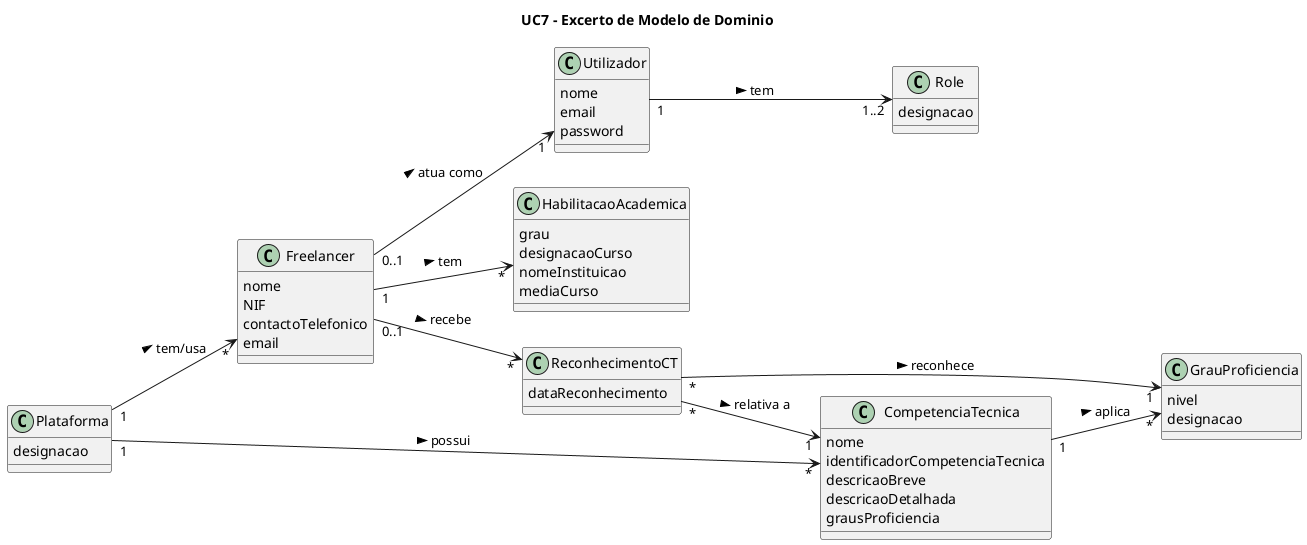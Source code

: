 @startuml

title UC7 - Excerto de Modelo de Dominio
left to right direction


class Plataforma {
    designacao
}

class Freelancer {
    nome
    NIF
    contactoTelefonico
    email
}

class HabilitacaoAcademica {
    grau
    designacaoCurso
    nomeInstituicao
    mediaCurso
}

class ReconhecimentoCT {
    dataReconhecimento
}

class Utilizador {
    nome
    email
    password
}

class Role {
    designacao
}

class CompetenciaTecnica {
    nome 
    identificadorCompetenciaTecnica
    descricaoBreve
    descricaoDetalhada
    grausProficiencia
}

class GrauProficiencia {
    nivel
    designacao
}

Plataforma "1" --> "*" Freelancer: tem/usa >
Plataforma "1" --> "*" CompetenciaTecnica: possui >

Freelancer "0..1" --> "1" Utilizador: atua como >
Freelancer "1" --> "*" HabilitacaoAcademica: tem >
Freelancer "0..1" --> "*" ReconhecimentoCT: recebe >

ReconhecimentoCT "*" --> "1" GrauProficiencia: reconhece >
ReconhecimentoCT "*" --> "1" CompetenciaTecnica: relativa a > 

CompetenciaTecnica "1" --> "*" GrauProficiencia: aplica >

Utilizador "1" --> "1..2" Role: tem >

@enduml